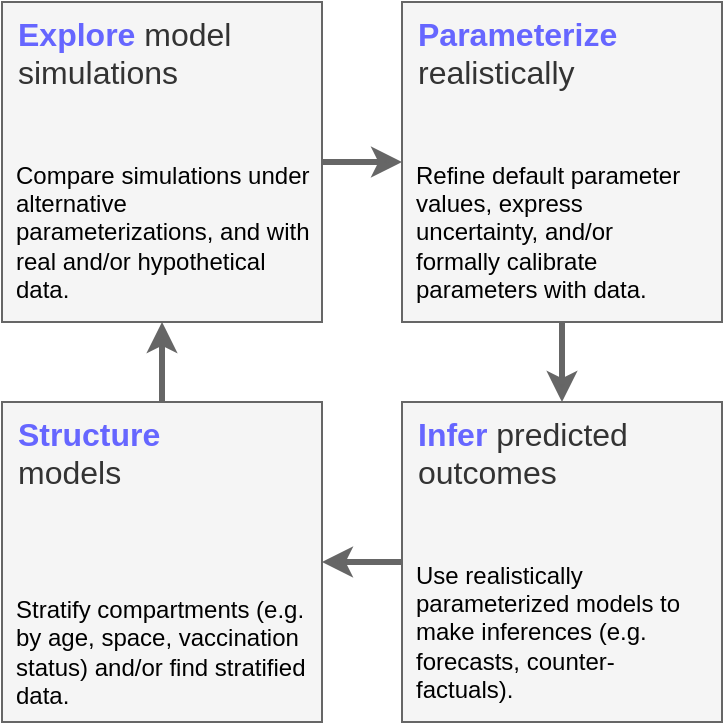 <mxfile version="23.0.2" type="device">
  <diagram name="Page-1" id="ISXrM8oeW6P4OrQyJGqR">
    <mxGraphModel dx="561" dy="411" grid="1" gridSize="10" guides="1" tooltips="1" connect="1" arrows="1" fold="1" page="1" pageScale="1" pageWidth="850" pageHeight="1100" math="0" shadow="0">
      <root>
        <mxCell id="0" />
        <mxCell id="1" parent="0" />
        <mxCell id="Bm1MNQhXLhMLNL4FzW_Y-16" style="edgeStyle=orthogonalEdgeStyle;rounded=0;orthogonalLoop=1;jettySize=auto;html=1;exitX=1;exitY=0.5;exitDx=0;exitDy=0;entryX=0;entryY=0.5;entryDx=0;entryDy=0;horizontal=1;spacingTop=6;align=left;spacingLeft=6;jumpSize=8;strokeWidth=3;strokeColor=#666666;fillColor=#f5f5f5;" edge="1" parent="1" source="Bm1MNQhXLhMLNL4FzW_Y-2" target="Bm1MNQhXLhMLNL4FzW_Y-3">
          <mxGeometry relative="1" as="geometry" />
        </mxCell>
        <mxCell id="Bm1MNQhXLhMLNL4FzW_Y-2" value="&lt;font style=&quot;font-size: 16px;&quot;&gt;&lt;b style=&quot;font-size: 16px;&quot;&gt;&lt;font style=&quot;font-size: 16px;&quot; color=&quot;#6666ff&quot;&gt;Explore&lt;/font&gt;&amp;nbsp;&lt;/b&gt;model simulations&lt;/font&gt;" style="rounded=0;whiteSpace=wrap;html=1;verticalAlign=top;horizontal=1;spacingTop=0;fontSize=16;align=left;spacingLeft=6;fillColor=#f5f5f5;fontColor=#333333;strokeColor=#666666;" vertex="1" parent="1">
          <mxGeometry y="40" width="160" height="160" as="geometry" />
        </mxCell>
        <mxCell id="Bm1MNQhXLhMLNL4FzW_Y-17" style="edgeStyle=orthogonalEdgeStyle;rounded=0;orthogonalLoop=1;jettySize=auto;html=1;exitX=0.5;exitY=1;exitDx=0;exitDy=0;entryX=0.5;entryY=0;entryDx=0;entryDy=0;horizontal=1;spacingTop=6;align=left;spacingLeft=6;jumpSize=8;strokeWidth=3;strokeColor=#666666;fillColor=#f5f5f5;" edge="1" parent="1" source="Bm1MNQhXLhMLNL4FzW_Y-3" target="Bm1MNQhXLhMLNL4FzW_Y-4">
          <mxGeometry relative="1" as="geometry" />
        </mxCell>
        <mxCell id="Bm1MNQhXLhMLNL4FzW_Y-3" value="&lt;font style=&quot;font-size: 16px;&quot;&gt;&lt;font style=&quot;font-size: 16px;&quot; color=&quot;#6666ff&quot;&gt;&lt;b style=&quot;font-size: 16px;&quot;&gt;Parameterize&lt;/b&gt;&lt;/font&gt;&lt;span style=&quot;font-size: 16px;&quot;&gt; &lt;/span&gt;&lt;span style=&quot;font-size: 16px;&quot;&gt;realistically&lt;/span&gt;&lt;br style=&quot;font-size: 16px;&quot;&gt;&lt;/font&gt;" style="rounded=0;whiteSpace=wrap;html=1;verticalAlign=top;horizontal=1;spacingTop=0;fontSize=16;align=left;spacingLeft=6;fillColor=#f5f5f5;fontColor=#333333;strokeColor=#666666;" vertex="1" parent="1">
          <mxGeometry x="200" y="40" width="160" height="160" as="geometry" />
        </mxCell>
        <mxCell id="Bm1MNQhXLhMLNL4FzW_Y-18" style="edgeStyle=orthogonalEdgeStyle;rounded=0;orthogonalLoop=1;jettySize=auto;html=1;exitX=0;exitY=0.5;exitDx=0;exitDy=0;entryX=1;entryY=0.5;entryDx=0;entryDy=0;horizontal=1;spacingTop=6;align=left;spacingLeft=6;jumpSize=8;strokeWidth=3;strokeColor=#666666;fillColor=#f5f5f5;" edge="1" parent="1" source="Bm1MNQhXLhMLNL4FzW_Y-4" target="Bm1MNQhXLhMLNL4FzW_Y-5">
          <mxGeometry relative="1" as="geometry" />
        </mxCell>
        <mxCell id="Bm1MNQhXLhMLNL4FzW_Y-4" value="&lt;font style=&quot;font-size: 16px;&quot;&gt;&lt;b style=&quot;font-size: 16px;&quot;&gt;&lt;font style=&quot;font-size: 16px;&quot; color=&quot;#6666ff&quot;&gt;Infer&lt;/font&gt;&amp;nbsp;&lt;/b&gt;predicted outcomes&lt;/font&gt;" style="rounded=0;whiteSpace=wrap;html=1;verticalAlign=top;horizontal=1;spacingTop=0;fontSize=16;align=left;spacingLeft=6;fillColor=#f5f5f5;fontColor=#333333;strokeColor=#666666;" vertex="1" parent="1">
          <mxGeometry x="200" y="240" width="160" height="160" as="geometry" />
        </mxCell>
        <mxCell id="Bm1MNQhXLhMLNL4FzW_Y-19" style="edgeStyle=orthogonalEdgeStyle;rounded=0;orthogonalLoop=1;jettySize=auto;html=1;exitX=0.5;exitY=0;exitDx=0;exitDy=0;entryX=0.5;entryY=1;entryDx=0;entryDy=0;horizontal=1;spacingTop=6;align=left;spacingLeft=6;jumpSize=8;strokeWidth=3;strokeColor=#666666;fillColor=#f5f5f5;" edge="1" parent="1" source="Bm1MNQhXLhMLNL4FzW_Y-5" target="Bm1MNQhXLhMLNL4FzW_Y-2">
          <mxGeometry relative="1" as="geometry" />
        </mxCell>
        <mxCell id="Bm1MNQhXLhMLNL4FzW_Y-5" value="&lt;font style=&quot;font-size: 16px;&quot;&gt;&lt;b style=&quot;font-size: 16px;&quot;&gt;&lt;font style=&quot;font-size: 16px;&quot; color=&quot;#6666ff&quot;&gt;Structure&lt;/font&gt;&amp;nbsp;&lt;br style=&quot;font-size: 16px;&quot;&gt;&lt;/b&gt;models&lt;/font&gt;" style="rounded=0;whiteSpace=wrap;html=1;verticalAlign=top;horizontal=1;spacingTop=0;fontSize=16;align=left;spacingLeft=6;fillColor=#f5f5f5;fontColor=#333333;strokeColor=#666666;" vertex="1" parent="1">
          <mxGeometry y="240" width="160" height="160" as="geometry" />
        </mxCell>
        <mxCell id="Bm1MNQhXLhMLNL4FzW_Y-20" value="Compare simulations under alternative parameterizations, and with real and/or hypothetical data." style="rounded=0;whiteSpace=wrap;html=1;strokeColor=none;fontSize=12;align=left;fillColor=none;" vertex="1" parent="1">
          <mxGeometry x="5" y="130" width="150" height="50" as="geometry" />
        </mxCell>
        <mxCell id="Bm1MNQhXLhMLNL4FzW_Y-22" value="Stratify compartments (e.g. by age, space, vaccination status) and/or find stratified data." style="rounded=0;whiteSpace=wrap;html=1;strokeColor=none;fontSize=12;align=left;fillColor=none;" vertex="1" parent="1">
          <mxGeometry x="5" y="330" width="150" height="70" as="geometry" />
        </mxCell>
        <mxCell id="Bm1MNQhXLhMLNL4FzW_Y-23" value="Use realistically parameterized models to make inferences (e.g. forecasts, counter-factuals)." style="rounded=0;whiteSpace=wrap;html=1;strokeColor=none;fontSize=12;align=left;fillColor=none;" vertex="1" parent="1">
          <mxGeometry x="205" y="320" width="145" height="70" as="geometry" />
        </mxCell>
        <mxCell id="Bm1MNQhXLhMLNL4FzW_Y-29" value="Refine default parameter values, express uncertainty, and/or formally calibrate parameters with data." style="rounded=0;whiteSpace=wrap;html=1;strokeColor=none;fontSize=12;align=left;fillColor=none;" vertex="1" parent="1">
          <mxGeometry x="205" y="130" width="145" height="50" as="geometry" />
        </mxCell>
      </root>
    </mxGraphModel>
  </diagram>
</mxfile>
